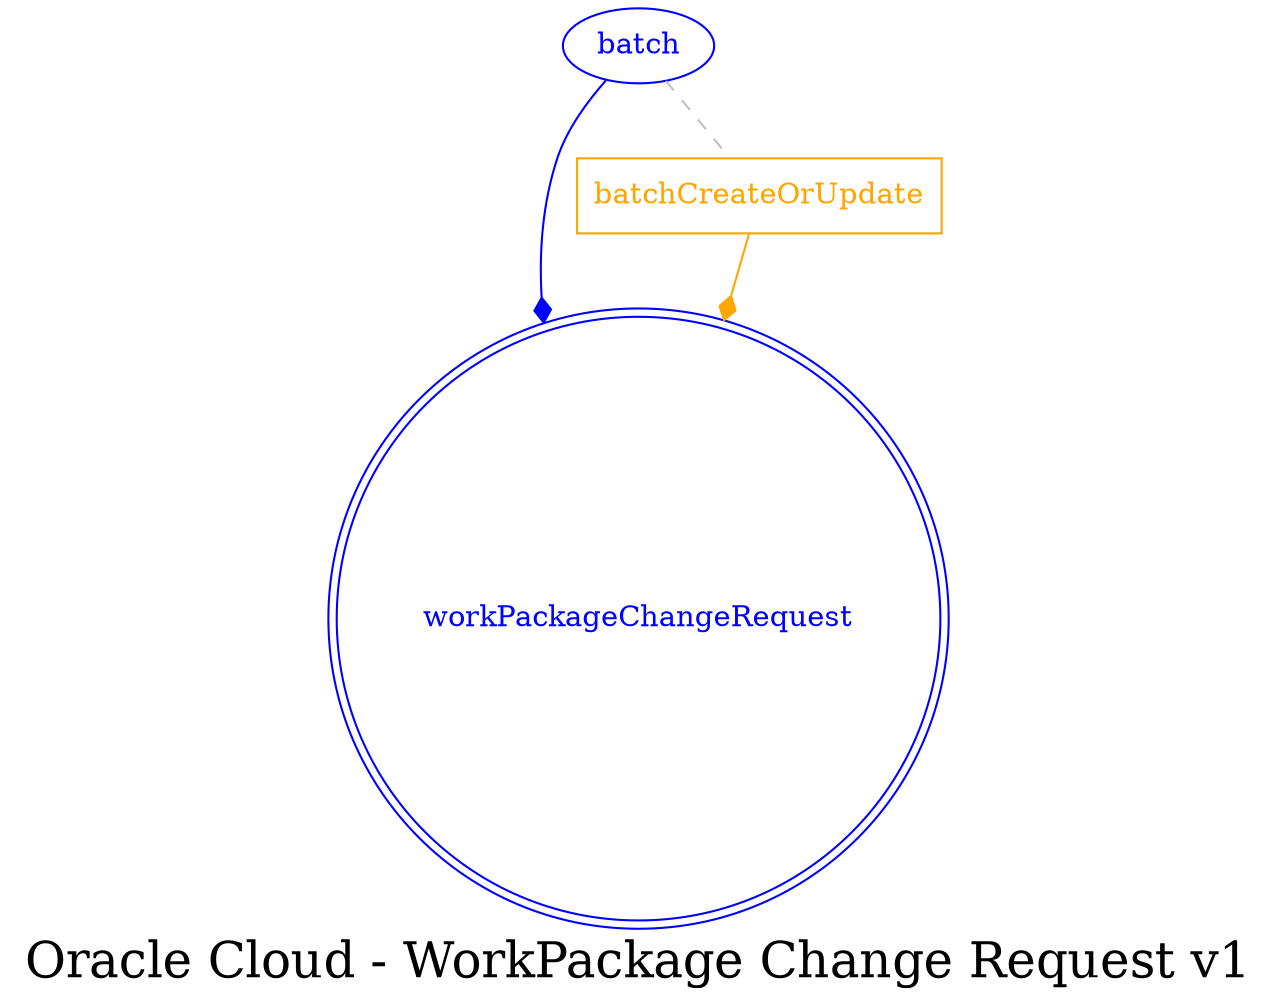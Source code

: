 digraph LexiconGraph {
graph[label="Oracle Cloud - WorkPackage Change Request v1", fontsize=24]
splines=true
"workPackageChangeRequest" [color=blue, fontcolor=blue, shape=doublecircle]
"batch" -> "workPackageChangeRequest" [color=blue, fontcolor=blue, arrowhead=diamond, arrowtail=none]
"batch" [color=blue, fontcolor=blue, shape=ellipse]
"batchCreateOrUpdate" [color=orange, fontcolor=orange, shape=box]
"batchCreateOrUpdate" -> "workPackageChangeRequest" [color=orange, fontcolor=orange, arrowhead=diamond, arrowtail=none]
"batch" -> "batchCreateOrUpdate" [color=grey, fontcolor=grey, arrowhead=none, arrowtail=none, style=dashed]
}
